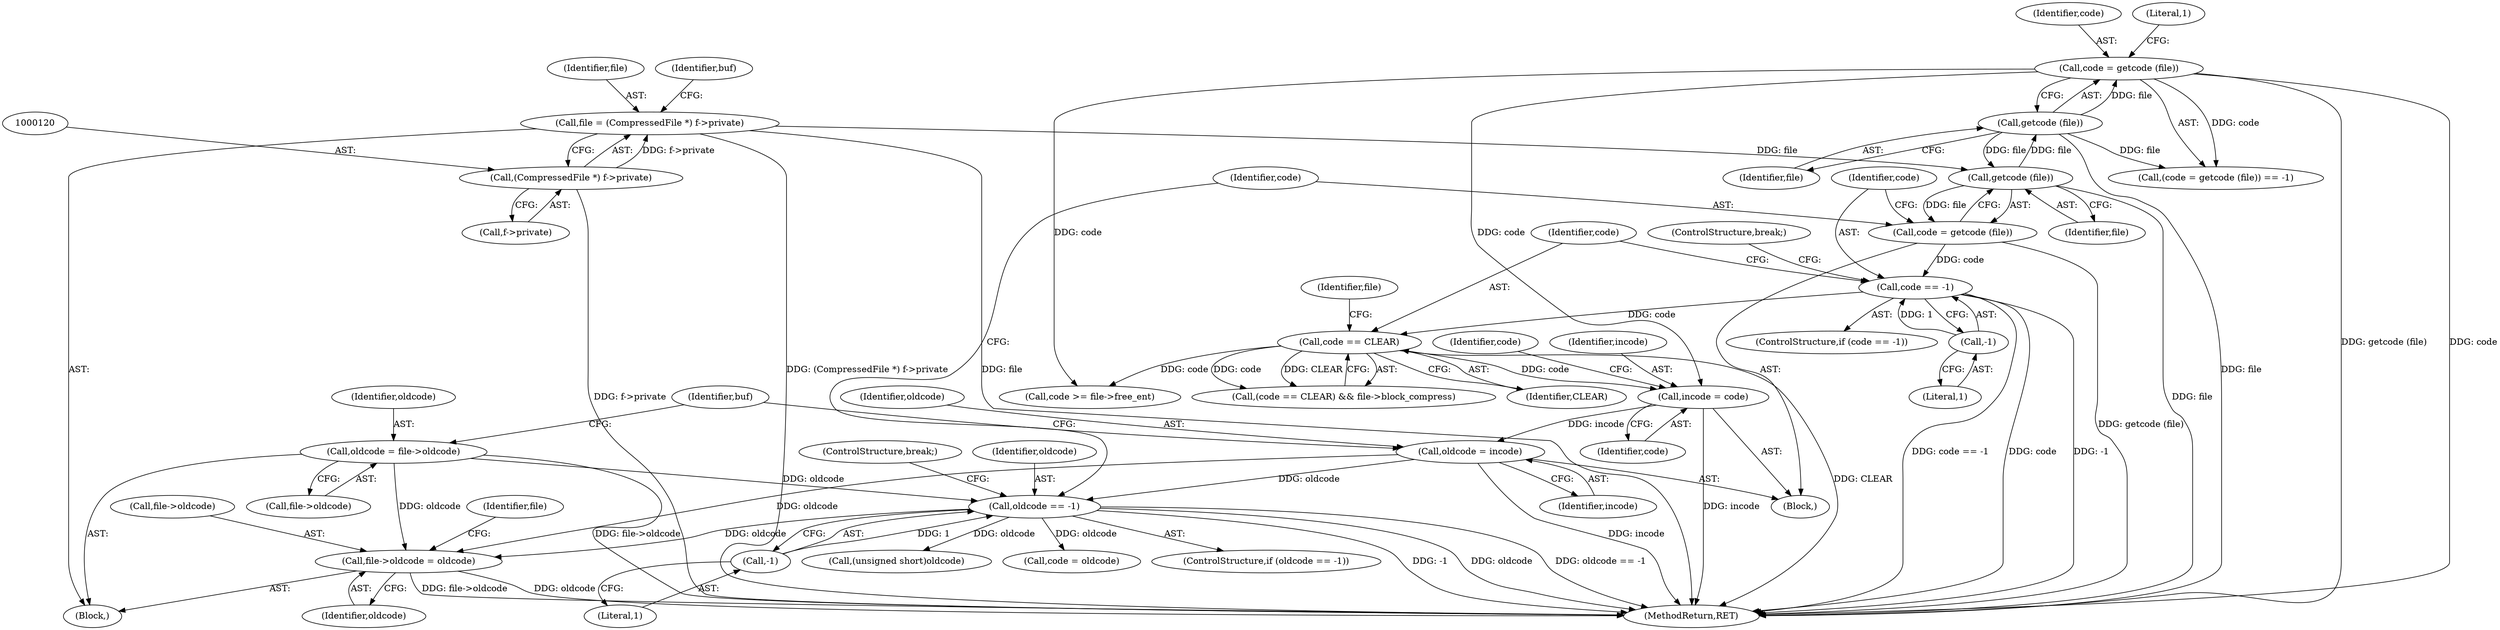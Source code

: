 digraph "0_libxfont_d11ee5886e9d9ec610051a206b135a4cdc1e09a0@pointer" {
"1000327" [label="(Call,file->oldcode = oldcode)"];
"1000180" [label="(Call,oldcode == -1)"];
"1000324" [label="(Call,oldcode = incode)"];
"1000241" [label="(Call,incode = code)"];
"1000234" [label="(Call,code = getcode (file))"];
"1000236" [label="(Call,getcode (file))"];
"1000187" [label="(Call,getcode (file))"];
"1000117" [label="(Call,file = (CompressedFile *) f->private)"];
"1000119" [label="(Call,(CompressedFile *) f->private)"];
"1000197" [label="(Call,code == CLEAR)"];
"1000190" [label="(Call,code == -1)"];
"1000185" [label="(Call,code = getcode (file))"];
"1000192" [label="(Call,-1)"];
"1000149" [label="(Call,oldcode = file->oldcode)"];
"1000182" [label="(Call,-1)"];
"1000327" [label="(Call,file->oldcode = oldcode)"];
"1000334" [label="(Identifier,file)"];
"1000246" [label="(Identifier,code)"];
"1000180" [label="(Call,oldcode == -1)"];
"1000117" [label="(Call,file = (CompressedFile *) f->private)"];
"1000119" [label="(Call,(CompressedFile *) f->private)"];
"1000237" [label="(Identifier,file)"];
"1000183" [label="(Literal,1)"];
"1000156" [label="(Identifier,buf)"];
"1000235" [label="(Identifier,code)"];
"1000242" [label="(Identifier,incode)"];
"1000118" [label="(Identifier,file)"];
"1000186" [label="(Identifier,code)"];
"1000325" [label="(Identifier,oldcode)"];
"1000150" [label="(Identifier,oldcode)"];
"1000151" [label="(Call,file->oldcode)"];
"1000192" [label="(Call,-1)"];
"1000233" [label="(Call,(code = getcode (file)) == -1)"];
"1000239" [label="(Literal,1)"];
"1000331" [label="(Identifier,oldcode)"];
"1000185" [label="(Call,code = getcode (file))"];
"1000382" [label="(MethodReturn,RET)"];
"1000198" [label="(Identifier,code)"];
"1000107" [label="(Block,)"];
"1000197" [label="(Call,code == CLEAR)"];
"1000149" [label="(Call,oldcode = file->oldcode)"];
"1000184" [label="(ControlStructure,break;)"];
"1000193" [label="(Literal,1)"];
"1000187" [label="(Call,getcode (file))"];
"1000326" [label="(Identifier,incode)"];
"1000189" [label="(ControlStructure,if (code == -1))"];
"1000324" [label="(Call,oldcode = incode)"];
"1000196" [label="(Call,(code == CLEAR) && file->block_compress)"];
"1000199" [label="(Identifier,CLEAR)"];
"1000201" [label="(Identifier,file)"];
"1000125" [label="(Identifier,buf)"];
"1000241" [label="(Call,incode = code)"];
"1000158" [label="(Block,)"];
"1000328" [label="(Call,file->oldcode)"];
"1000307" [label="(Call,(unsigned short)oldcode)"];
"1000234" [label="(Call,code = getcode (file))"];
"1000236" [label="(Call,getcode (file))"];
"1000191" [label="(Identifier,code)"];
"1000256" [label="(Call,code = oldcode)"];
"1000188" [label="(Identifier,file)"];
"1000245" [label="(Call,code >= file->free_ent)"];
"1000243" [label="(Identifier,code)"];
"1000181" [label="(Identifier,oldcode)"];
"1000121" [label="(Call,f->private)"];
"1000182" [label="(Call,-1)"];
"1000194" [label="(ControlStructure,break;)"];
"1000179" [label="(ControlStructure,if (oldcode == -1))"];
"1000190" [label="(Call,code == -1)"];
"1000327" -> "1000107"  [label="AST: "];
"1000327" -> "1000331"  [label="CFG: "];
"1000328" -> "1000327"  [label="AST: "];
"1000331" -> "1000327"  [label="AST: "];
"1000334" -> "1000327"  [label="CFG: "];
"1000327" -> "1000382"  [label="DDG: oldcode"];
"1000327" -> "1000382"  [label="DDG: file->oldcode"];
"1000180" -> "1000327"  [label="DDG: oldcode"];
"1000324" -> "1000327"  [label="DDG: oldcode"];
"1000149" -> "1000327"  [label="DDG: oldcode"];
"1000180" -> "1000179"  [label="AST: "];
"1000180" -> "1000182"  [label="CFG: "];
"1000181" -> "1000180"  [label="AST: "];
"1000182" -> "1000180"  [label="AST: "];
"1000184" -> "1000180"  [label="CFG: "];
"1000186" -> "1000180"  [label="CFG: "];
"1000180" -> "1000382"  [label="DDG: -1"];
"1000180" -> "1000382"  [label="DDG: oldcode"];
"1000180" -> "1000382"  [label="DDG: oldcode == -1"];
"1000324" -> "1000180"  [label="DDG: oldcode"];
"1000149" -> "1000180"  [label="DDG: oldcode"];
"1000182" -> "1000180"  [label="DDG: 1"];
"1000180" -> "1000256"  [label="DDG: oldcode"];
"1000180" -> "1000307"  [label="DDG: oldcode"];
"1000324" -> "1000158"  [label="AST: "];
"1000324" -> "1000326"  [label="CFG: "];
"1000325" -> "1000324"  [label="AST: "];
"1000326" -> "1000324"  [label="AST: "];
"1000156" -> "1000324"  [label="CFG: "];
"1000324" -> "1000382"  [label="DDG: incode"];
"1000241" -> "1000324"  [label="DDG: incode"];
"1000241" -> "1000158"  [label="AST: "];
"1000241" -> "1000243"  [label="CFG: "];
"1000242" -> "1000241"  [label="AST: "];
"1000243" -> "1000241"  [label="AST: "];
"1000246" -> "1000241"  [label="CFG: "];
"1000241" -> "1000382"  [label="DDG: incode"];
"1000234" -> "1000241"  [label="DDG: code"];
"1000197" -> "1000241"  [label="DDG: code"];
"1000234" -> "1000233"  [label="AST: "];
"1000234" -> "1000236"  [label="CFG: "];
"1000235" -> "1000234"  [label="AST: "];
"1000236" -> "1000234"  [label="AST: "];
"1000239" -> "1000234"  [label="CFG: "];
"1000234" -> "1000382"  [label="DDG: getcode (file)"];
"1000234" -> "1000382"  [label="DDG: code"];
"1000234" -> "1000233"  [label="DDG: code"];
"1000236" -> "1000234"  [label="DDG: file"];
"1000234" -> "1000245"  [label="DDG: code"];
"1000236" -> "1000237"  [label="CFG: "];
"1000237" -> "1000236"  [label="AST: "];
"1000236" -> "1000382"  [label="DDG: file"];
"1000236" -> "1000187"  [label="DDG: file"];
"1000236" -> "1000233"  [label="DDG: file"];
"1000187" -> "1000236"  [label="DDG: file"];
"1000187" -> "1000185"  [label="AST: "];
"1000187" -> "1000188"  [label="CFG: "];
"1000188" -> "1000187"  [label="AST: "];
"1000185" -> "1000187"  [label="CFG: "];
"1000187" -> "1000382"  [label="DDG: file"];
"1000187" -> "1000185"  [label="DDG: file"];
"1000117" -> "1000187"  [label="DDG: file"];
"1000117" -> "1000107"  [label="AST: "];
"1000117" -> "1000119"  [label="CFG: "];
"1000118" -> "1000117"  [label="AST: "];
"1000119" -> "1000117"  [label="AST: "];
"1000125" -> "1000117"  [label="CFG: "];
"1000117" -> "1000382"  [label="DDG: file"];
"1000117" -> "1000382"  [label="DDG: (CompressedFile *) f->private"];
"1000119" -> "1000117"  [label="DDG: f->private"];
"1000119" -> "1000121"  [label="CFG: "];
"1000120" -> "1000119"  [label="AST: "];
"1000121" -> "1000119"  [label="AST: "];
"1000119" -> "1000382"  [label="DDG: f->private"];
"1000197" -> "1000196"  [label="AST: "];
"1000197" -> "1000199"  [label="CFG: "];
"1000198" -> "1000197"  [label="AST: "];
"1000199" -> "1000197"  [label="AST: "];
"1000201" -> "1000197"  [label="CFG: "];
"1000196" -> "1000197"  [label="CFG: "];
"1000197" -> "1000382"  [label="DDG: CLEAR"];
"1000197" -> "1000196"  [label="DDG: code"];
"1000197" -> "1000196"  [label="DDG: CLEAR"];
"1000190" -> "1000197"  [label="DDG: code"];
"1000197" -> "1000245"  [label="DDG: code"];
"1000190" -> "1000189"  [label="AST: "];
"1000190" -> "1000192"  [label="CFG: "];
"1000191" -> "1000190"  [label="AST: "];
"1000192" -> "1000190"  [label="AST: "];
"1000194" -> "1000190"  [label="CFG: "];
"1000198" -> "1000190"  [label="CFG: "];
"1000190" -> "1000382"  [label="DDG: code == -1"];
"1000190" -> "1000382"  [label="DDG: code"];
"1000190" -> "1000382"  [label="DDG: -1"];
"1000185" -> "1000190"  [label="DDG: code"];
"1000192" -> "1000190"  [label="DDG: 1"];
"1000185" -> "1000158"  [label="AST: "];
"1000186" -> "1000185"  [label="AST: "];
"1000191" -> "1000185"  [label="CFG: "];
"1000185" -> "1000382"  [label="DDG: getcode (file)"];
"1000192" -> "1000193"  [label="CFG: "];
"1000193" -> "1000192"  [label="AST: "];
"1000149" -> "1000107"  [label="AST: "];
"1000149" -> "1000151"  [label="CFG: "];
"1000150" -> "1000149"  [label="AST: "];
"1000151" -> "1000149"  [label="AST: "];
"1000156" -> "1000149"  [label="CFG: "];
"1000149" -> "1000382"  [label="DDG: file->oldcode"];
"1000182" -> "1000183"  [label="CFG: "];
"1000183" -> "1000182"  [label="AST: "];
}
